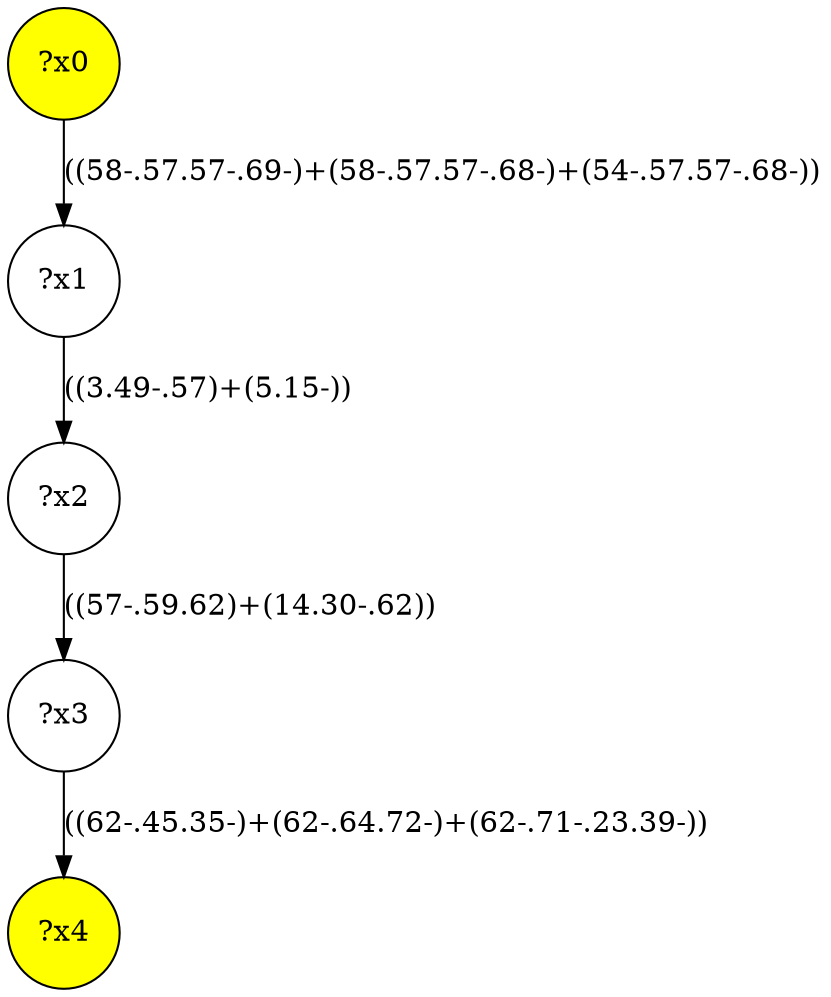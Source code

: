 digraph g {
	x0 [fillcolor="yellow", style="filled," shape=circle, label="?x0"];
	x4 [fillcolor="yellow", style="filled," shape=circle, label="?x4"];
	x1 [shape=circle, label="?x1"];
	x0 -> x1 [label="((58-.57.57-.69-)+(58-.57.57-.68-)+(54-.57.57-.68-))"];
	x2 [shape=circle, label="?x2"];
	x1 -> x2 [label="((3.49-.57)+(5.15-))"];
	x3 [shape=circle, label="?x3"];
	x2 -> x3 [label="((57-.59.62)+(14.30-.62))"];
	x3 -> x4 [label="((62-.45.35-)+(62-.64.72-)+(62-.71-.23.39-))"];
}
